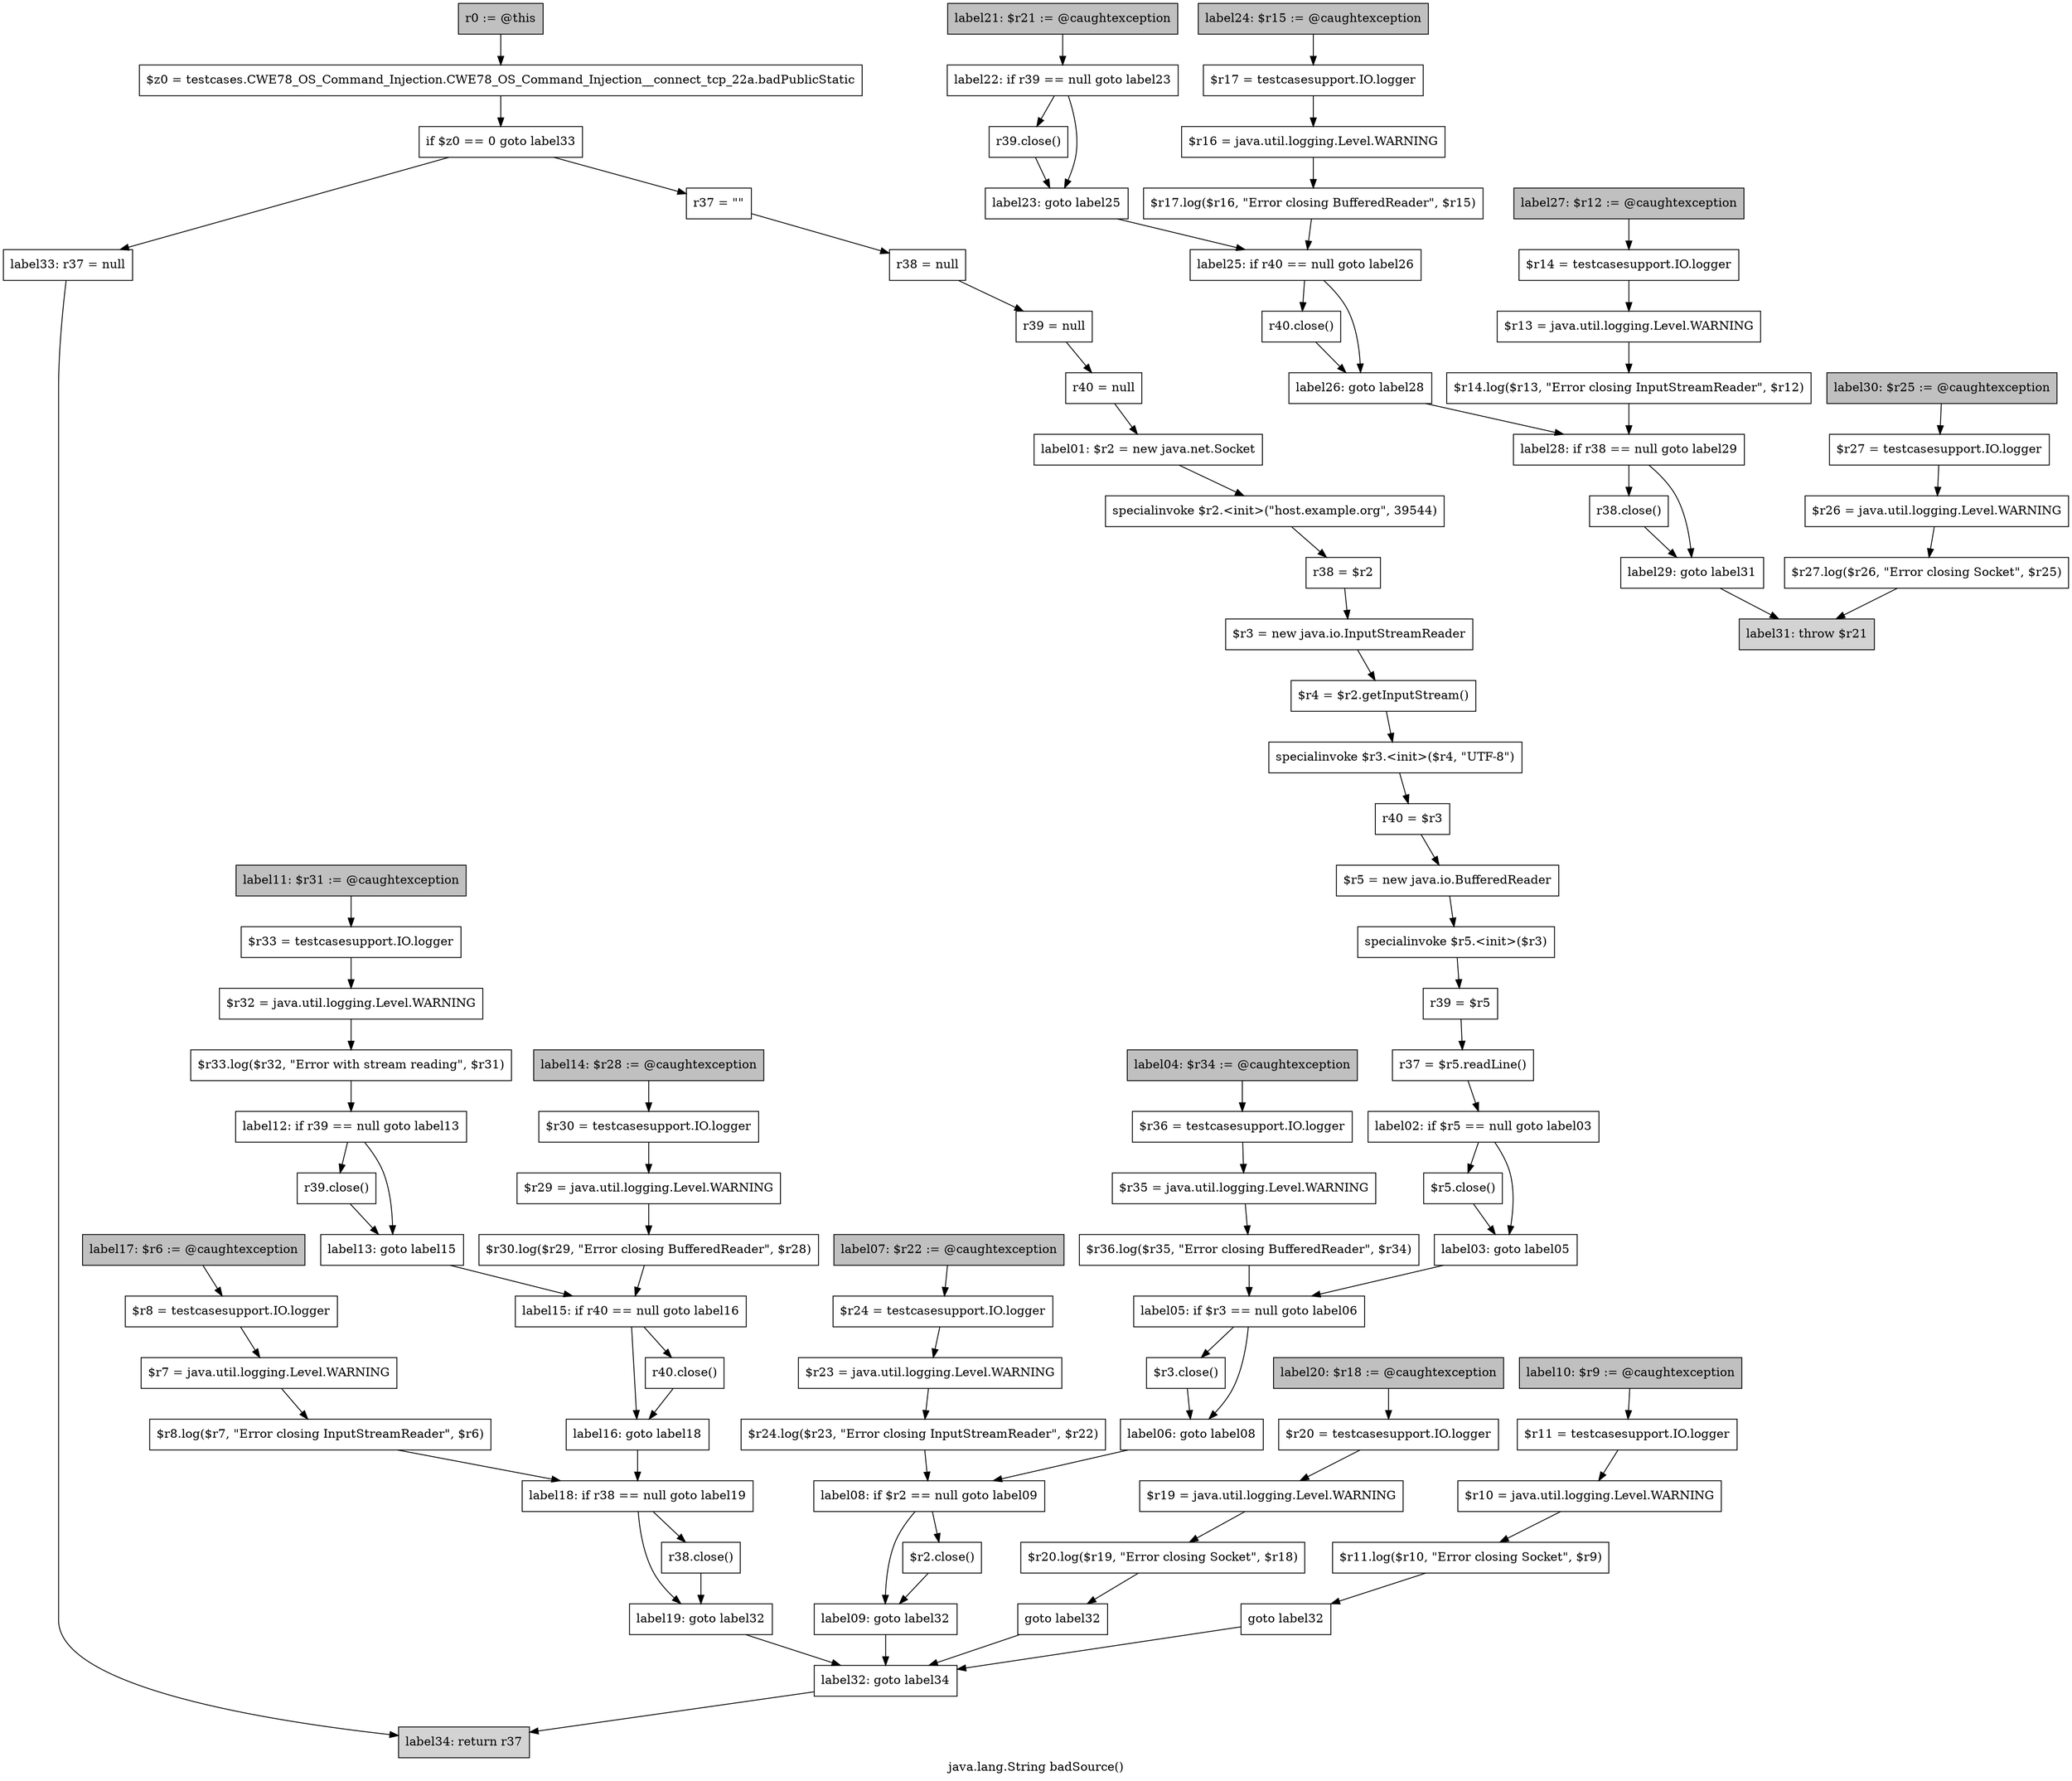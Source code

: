 digraph "java.lang.String badSource()" {
    label="java.lang.String badSource()";
    node [shape=box];
    "0" [style=filled,fillcolor=gray,label="r0 := @this",];
    "1" [label="$z0 = testcases.CWE78_OS_Command_Injection.CWE78_OS_Command_Injection__connect_tcp_22a.badPublicStatic",];
    "0"->"1";
    "2" [label="if $z0 == 0 goto label33",];
    "1"->"2";
    "3" [label="r37 = \"\"",];
    "2"->"3";
    "90" [label="label33: r37 = null",];
    "2"->"90";
    "4" [label="r38 = null",];
    "3"->"4";
    "5" [label="r39 = null",];
    "4"->"5";
    "6" [label="r40 = null",];
    "5"->"6";
    "7" [label="label01: $r2 = new java.net.Socket",];
    "6"->"7";
    "8" [label="specialinvoke $r2.<init>(\"host.example.org\", 39544)",];
    "7"->"8";
    "9" [label="r38 = $r2",];
    "8"->"9";
    "10" [label="$r3 = new java.io.InputStreamReader",];
    "9"->"10";
    "11" [label="$r4 = $r2.getInputStream()",];
    "10"->"11";
    "12" [label="specialinvoke $r3.<init>($r4, \"UTF-8\")",];
    "11"->"12";
    "13" [label="r40 = $r3",];
    "12"->"13";
    "14" [label="$r5 = new java.io.BufferedReader",];
    "13"->"14";
    "15" [label="specialinvoke $r5.<init>($r3)",];
    "14"->"15";
    "16" [label="r39 = $r5",];
    "15"->"16";
    "17" [label="r37 = $r5.readLine()",];
    "16"->"17";
    "18" [label="label02: if $r5 == null goto label03",];
    "17"->"18";
    "19" [label="$r5.close()",];
    "18"->"19";
    "20" [label="label03: goto label05",];
    "18"->"20";
    "19"->"20";
    "25" [label="label05: if $r3 == null goto label06",];
    "20"->"25";
    "21" [style=filled,fillcolor=gray,label="label04: $r34 := @caughtexception",];
    "22" [label="$r36 = testcasesupport.IO.logger",];
    "21"->"22";
    "23" [label="$r35 = java.util.logging.Level.WARNING",];
    "22"->"23";
    "24" [label="$r36.log($r35, \"Error closing BufferedReader\", $r34)",];
    "23"->"24";
    "24"->"25";
    "26" [label="$r3.close()",];
    "25"->"26";
    "27" [label="label06: goto label08",];
    "25"->"27";
    "26"->"27";
    "32" [label="label08: if $r2 == null goto label09",];
    "27"->"32";
    "28" [style=filled,fillcolor=gray,label="label07: $r22 := @caughtexception",];
    "29" [label="$r24 = testcasesupport.IO.logger",];
    "28"->"29";
    "30" [label="$r23 = java.util.logging.Level.WARNING",];
    "29"->"30";
    "31" [label="$r24.log($r23, \"Error closing InputStreamReader\", $r22)",];
    "30"->"31";
    "31"->"32";
    "33" [label="$r2.close()",];
    "32"->"33";
    "34" [label="label09: goto label32",];
    "32"->"34";
    "33"->"34";
    "89" [label="label32: goto label34",];
    "34"->"89";
    "35" [style=filled,fillcolor=gray,label="label10: $r9 := @caughtexception",];
    "36" [label="$r11 = testcasesupport.IO.logger",];
    "35"->"36";
    "37" [label="$r10 = java.util.logging.Level.WARNING",];
    "36"->"37";
    "38" [label="$r11.log($r10, \"Error closing Socket\", $r9)",];
    "37"->"38";
    "39" [label="goto label32",];
    "38"->"39";
    "39"->"89";
    "40" [style=filled,fillcolor=gray,label="label11: $r31 := @caughtexception",];
    "41" [label="$r33 = testcasesupport.IO.logger",];
    "40"->"41";
    "42" [label="$r32 = java.util.logging.Level.WARNING",];
    "41"->"42";
    "43" [label="$r33.log($r32, \"Error with stream reading\", $r31)",];
    "42"->"43";
    "44" [label="label12: if r39 == null goto label13",];
    "43"->"44";
    "45" [label="r39.close()",];
    "44"->"45";
    "46" [label="label13: goto label15",];
    "44"->"46";
    "45"->"46";
    "51" [label="label15: if r40 == null goto label16",];
    "46"->"51";
    "47" [style=filled,fillcolor=gray,label="label14: $r28 := @caughtexception",];
    "48" [label="$r30 = testcasesupport.IO.logger",];
    "47"->"48";
    "49" [label="$r29 = java.util.logging.Level.WARNING",];
    "48"->"49";
    "50" [label="$r30.log($r29, \"Error closing BufferedReader\", $r28)",];
    "49"->"50";
    "50"->"51";
    "52" [label="r40.close()",];
    "51"->"52";
    "53" [label="label16: goto label18",];
    "51"->"53";
    "52"->"53";
    "58" [label="label18: if r38 == null goto label19",];
    "53"->"58";
    "54" [style=filled,fillcolor=gray,label="label17: $r6 := @caughtexception",];
    "55" [label="$r8 = testcasesupport.IO.logger",];
    "54"->"55";
    "56" [label="$r7 = java.util.logging.Level.WARNING",];
    "55"->"56";
    "57" [label="$r8.log($r7, \"Error closing InputStreamReader\", $r6)",];
    "56"->"57";
    "57"->"58";
    "59" [label="r38.close()",];
    "58"->"59";
    "60" [label="label19: goto label32",];
    "58"->"60";
    "59"->"60";
    "60"->"89";
    "61" [style=filled,fillcolor=gray,label="label20: $r18 := @caughtexception",];
    "62" [label="$r20 = testcasesupport.IO.logger",];
    "61"->"62";
    "63" [label="$r19 = java.util.logging.Level.WARNING",];
    "62"->"63";
    "64" [label="$r20.log($r19, \"Error closing Socket\", $r18)",];
    "63"->"64";
    "65" [label="goto label32",];
    "64"->"65";
    "65"->"89";
    "66" [style=filled,fillcolor=gray,label="label21: $r21 := @caughtexception",];
    "67" [label="label22: if r39 == null goto label23",];
    "66"->"67";
    "68" [label="r39.close()",];
    "67"->"68";
    "69" [label="label23: goto label25",];
    "67"->"69";
    "68"->"69";
    "74" [label="label25: if r40 == null goto label26",];
    "69"->"74";
    "70" [style=filled,fillcolor=gray,label="label24: $r15 := @caughtexception",];
    "71" [label="$r17 = testcasesupport.IO.logger",];
    "70"->"71";
    "72" [label="$r16 = java.util.logging.Level.WARNING",];
    "71"->"72";
    "73" [label="$r17.log($r16, \"Error closing BufferedReader\", $r15)",];
    "72"->"73";
    "73"->"74";
    "75" [label="r40.close()",];
    "74"->"75";
    "76" [label="label26: goto label28",];
    "74"->"76";
    "75"->"76";
    "81" [label="label28: if r38 == null goto label29",];
    "76"->"81";
    "77" [style=filled,fillcolor=gray,label="label27: $r12 := @caughtexception",];
    "78" [label="$r14 = testcasesupport.IO.logger",];
    "77"->"78";
    "79" [label="$r13 = java.util.logging.Level.WARNING",];
    "78"->"79";
    "80" [label="$r14.log($r13, \"Error closing InputStreamReader\", $r12)",];
    "79"->"80";
    "80"->"81";
    "82" [label="r38.close()",];
    "81"->"82";
    "83" [label="label29: goto label31",];
    "81"->"83";
    "82"->"83";
    "88" [style=filled,fillcolor=lightgray,label="label31: throw $r21",];
    "83"->"88";
    "84" [style=filled,fillcolor=gray,label="label30: $r25 := @caughtexception",];
    "85" [label="$r27 = testcasesupport.IO.logger",];
    "84"->"85";
    "86" [label="$r26 = java.util.logging.Level.WARNING",];
    "85"->"86";
    "87" [label="$r27.log($r26, \"Error closing Socket\", $r25)",];
    "86"->"87";
    "87"->"88";
    "91" [style=filled,fillcolor=lightgray,label="label34: return r37",];
    "89"->"91";
    "90"->"91";
}
